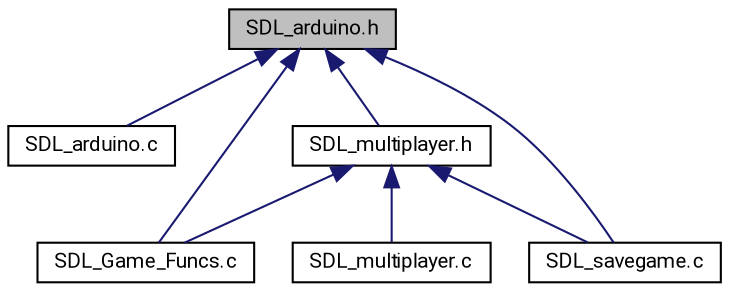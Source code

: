 digraph "SDL_arduino.h"
{
 // LATEX_PDF_SIZE
  edge [fontname="Roboto",fontsize="10",labelfontname="Roboto",labelfontsize="10"];
  node [fontname="Roboto",fontsize="10",shape=record];
  Node23 [label="SDL_arduino.h",height=0.2,width=0.4,color="black", fillcolor="grey75", style="filled", fontcolor="black",tooltip=" "];
  Node23 -> Node24 [dir="back",color="midnightblue",fontsize="10",style="solid",fontname="Roboto"];
  Node24 [label="SDL_arduino.c",height=0.2,width=0.4,color="black", fillcolor="white", style="filled",URL="$SDL__arduino_8c.html",tooltip=" "];
  Node23 -> Node25 [dir="back",color="midnightblue",fontsize="10",style="solid",fontname="Roboto"];
  Node25 [label="SDL_Game_Funcs.c",height=0.2,width=0.4,color="black", fillcolor="white", style="filled",URL="$SDL__Game__Funcs_8c.html",tooltip=" "];
  Node23 -> Node26 [dir="back",color="midnightblue",fontsize="10",style="solid",fontname="Roboto"];
  Node26 [label="SDL_multiplayer.h",height=0.2,width=0.4,color="black", fillcolor="white", style="filled",URL="$SDL__multiplayer_8h.html",tooltip=" "];
  Node26 -> Node25 [dir="back",color="midnightblue",fontsize="10",style="solid",fontname="Roboto"];
  Node26 -> Node27 [dir="back",color="midnightblue",fontsize="10",style="solid",fontname="Roboto"];
  Node27 [label="SDL_multiplayer.c",height=0.2,width=0.4,color="black", fillcolor="white", style="filled",URL="$SDL__multiplayer_8c.html",tooltip="Split sceen libs."];
  Node26 -> Node28 [dir="back",color="midnightblue",fontsize="10",style="solid",fontname="Roboto"];
  Node28 [label="SDL_savegame.c",height=0.2,width=0.4,color="black", fillcolor="white", style="filled",URL="$SDL__savegame_8c.html",tooltip="save game"];
  Node23 -> Node28 [dir="back",color="midnightblue",fontsize="10",style="solid",fontname="Roboto"];
}
